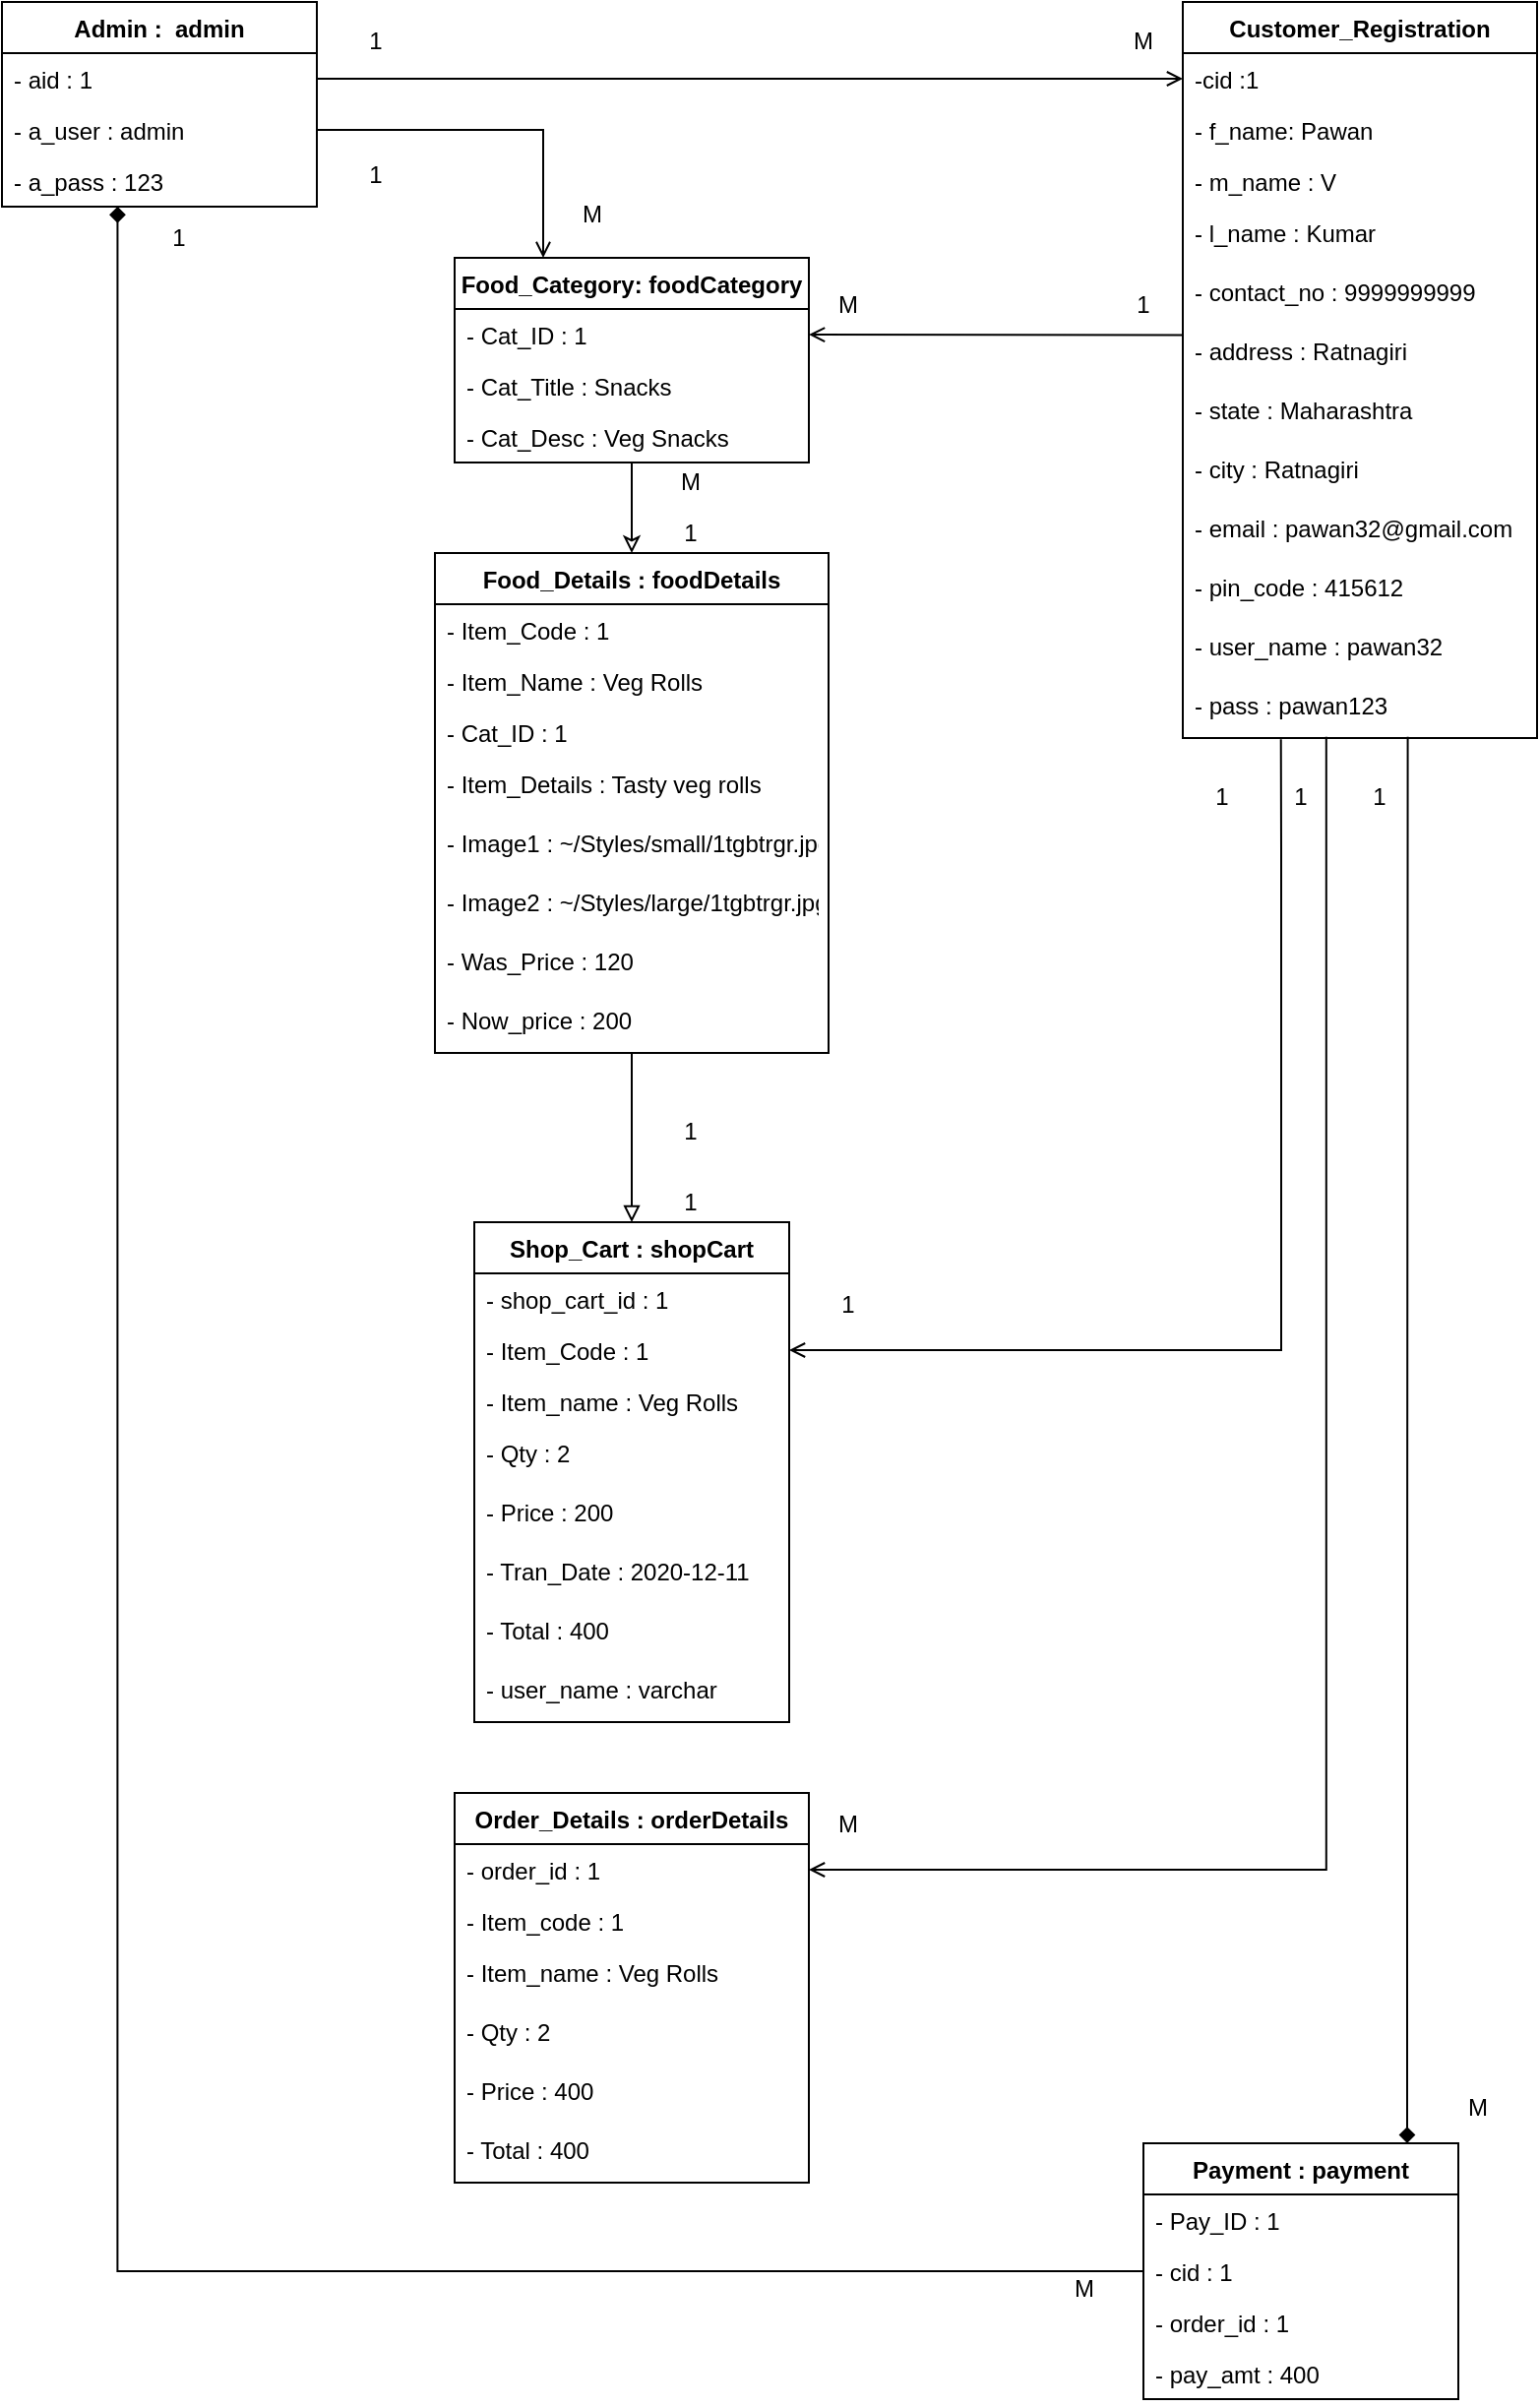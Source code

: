 <mxfile version="13.9.9" type="device"><diagram id="UOR638l0rVVc3-r_EW12" name="Page-1"><mxGraphModel dx="1346" dy="645" grid="1" gridSize="10" guides="1" tooltips="1" connect="1" arrows="1" fold="1" page="1" pageScale="1" pageWidth="850" pageHeight="1100" math="0" shadow="0"><root><mxCell id="0"/><mxCell id="1" parent="0"/><mxCell id="Dtp8LpT9kwjMPePY26gc-1" value="Admin :  admin" style="swimlane;fontStyle=1;align=center;verticalAlign=top;childLayout=stackLayout;horizontal=1;startSize=26;horizontalStack=0;resizeParent=1;resizeParentMax=0;resizeLast=0;collapsible=1;marginBottom=0;" parent="1" vertex="1"><mxGeometry x="50" y="60" width="160" height="104" as="geometry"/></mxCell><mxCell id="Dtp8LpT9kwjMPePY26gc-2" value="- aid : 1" style="text;strokeColor=none;fillColor=none;align=left;verticalAlign=top;spacingLeft=4;spacingRight=4;overflow=hidden;rotatable=0;points=[[0,0.5],[1,0.5]];portConstraint=eastwest;" parent="Dtp8LpT9kwjMPePY26gc-1" vertex="1"><mxGeometry y="26" width="160" height="26" as="geometry"/></mxCell><mxCell id="Dtp8LpT9kwjMPePY26gc-3" value="- a_user : admin" style="text;strokeColor=none;fillColor=none;align=left;verticalAlign=top;spacingLeft=4;spacingRight=4;overflow=hidden;rotatable=0;points=[[0,0.5],[1,0.5]];portConstraint=eastwest;" parent="Dtp8LpT9kwjMPePY26gc-1" vertex="1"><mxGeometry y="52" width="160" height="26" as="geometry"/></mxCell><mxCell id="Dtp8LpT9kwjMPePY26gc-4" value="- a_pass : 123" style="text;strokeColor=none;fillColor=none;align=left;verticalAlign=top;spacingLeft=4;spacingRight=4;overflow=hidden;rotatable=0;points=[[0,0.5],[1,0.5]];portConstraint=eastwest;" parent="Dtp8LpT9kwjMPePY26gc-1" vertex="1"><mxGeometry y="78" width="160" height="26" as="geometry"/></mxCell><mxCell id="Dtp8LpT9kwjMPePY26gc-9" value="Customer_Registration" style="swimlane;fontStyle=1;align=center;verticalAlign=top;childLayout=stackLayout;horizontal=1;startSize=26;horizontalStack=0;resizeParent=1;resizeParentMax=0;resizeLast=0;collapsible=1;marginBottom=0;" parent="1" vertex="1"><mxGeometry x="650" y="60" width="180" height="374" as="geometry"/></mxCell><mxCell id="Dtp8LpT9kwjMPePY26gc-10" value="-cid :1" style="text;strokeColor=none;fillColor=none;align=left;verticalAlign=top;spacingLeft=4;spacingRight=4;overflow=hidden;rotatable=0;points=[[0,0.5],[1,0.5]];portConstraint=eastwest;" parent="Dtp8LpT9kwjMPePY26gc-9" vertex="1"><mxGeometry y="26" width="180" height="26" as="geometry"/></mxCell><mxCell id="Dtp8LpT9kwjMPePY26gc-11" value="- f_name: Pawan" style="text;strokeColor=none;fillColor=none;align=left;verticalAlign=top;spacingLeft=4;spacingRight=4;overflow=hidden;rotatable=0;points=[[0,0.5],[1,0.5]];portConstraint=eastwest;" parent="Dtp8LpT9kwjMPePY26gc-9" vertex="1"><mxGeometry y="52" width="180" height="26" as="geometry"/></mxCell><mxCell id="Dtp8LpT9kwjMPePY26gc-12" value="- m_name : V" style="text;strokeColor=none;fillColor=none;align=left;verticalAlign=top;spacingLeft=4;spacingRight=4;overflow=hidden;rotatable=0;points=[[0,0.5],[1,0.5]];portConstraint=eastwest;" parent="Dtp8LpT9kwjMPePY26gc-9" vertex="1"><mxGeometry y="78" width="180" height="26" as="geometry"/></mxCell><mxCell id="Dtp8LpT9kwjMPePY26gc-13" value="- l_name : Kumar" style="text;strokeColor=none;fillColor=none;spacingLeft=4;spacingRight=4;overflow=hidden;rotatable=0;points=[[0,0.5],[1,0.5]];portConstraint=eastwest;fontSize=12;" parent="Dtp8LpT9kwjMPePY26gc-9" vertex="1"><mxGeometry y="104" width="180" height="30" as="geometry"/></mxCell><mxCell id="Dtp8LpT9kwjMPePY26gc-14" value="- contact_no : 9999999999" style="text;strokeColor=none;fillColor=none;spacingLeft=4;spacingRight=4;overflow=hidden;rotatable=0;points=[[0,0.5],[1,0.5]];portConstraint=eastwest;fontSize=12;" parent="Dtp8LpT9kwjMPePY26gc-9" vertex="1"><mxGeometry y="134" width="180" height="30" as="geometry"/></mxCell><mxCell id="Dtp8LpT9kwjMPePY26gc-15" value="- address : Ratnagiri" style="text;strokeColor=none;fillColor=none;spacingLeft=4;spacingRight=4;overflow=hidden;rotatable=0;points=[[0,0.5],[1,0.5]];portConstraint=eastwest;fontSize=12;" parent="Dtp8LpT9kwjMPePY26gc-9" vertex="1"><mxGeometry y="164" width="180" height="30" as="geometry"/></mxCell><mxCell id="Dtp8LpT9kwjMPePY26gc-16" value="- state : Maharashtra" style="text;strokeColor=none;fillColor=none;spacingLeft=4;spacingRight=4;overflow=hidden;rotatable=0;points=[[0,0.5],[1,0.5]];portConstraint=eastwest;fontSize=12;" parent="Dtp8LpT9kwjMPePY26gc-9" vertex="1"><mxGeometry y="194" width="180" height="30" as="geometry"/></mxCell><mxCell id="Dtp8LpT9kwjMPePY26gc-17" value="- city : Ratnagiri" style="text;strokeColor=none;fillColor=none;spacingLeft=4;spacingRight=4;overflow=hidden;rotatable=0;points=[[0,0.5],[1,0.5]];portConstraint=eastwest;fontSize=12;" parent="Dtp8LpT9kwjMPePY26gc-9" vertex="1"><mxGeometry y="224" width="180" height="30" as="geometry"/></mxCell><mxCell id="Dtp8LpT9kwjMPePY26gc-18" value="- email : pawan32@gmail.com" style="text;strokeColor=none;fillColor=none;spacingLeft=4;spacingRight=4;overflow=hidden;rotatable=0;points=[[0,0.5],[1,0.5]];portConstraint=eastwest;fontSize=12;" parent="Dtp8LpT9kwjMPePY26gc-9" vertex="1"><mxGeometry y="254" width="180" height="30" as="geometry"/></mxCell><mxCell id="Dtp8LpT9kwjMPePY26gc-19" value="- pin_code : 415612" style="text;strokeColor=none;fillColor=none;spacingLeft=4;spacingRight=4;overflow=hidden;rotatable=0;points=[[0,0.5],[1,0.5]];portConstraint=eastwest;fontSize=12;" parent="Dtp8LpT9kwjMPePY26gc-9" vertex="1"><mxGeometry y="284" width="180" height="30" as="geometry"/></mxCell><mxCell id="Dtp8LpT9kwjMPePY26gc-20" value="- user_name : pawan32" style="text;strokeColor=none;fillColor=none;spacingLeft=4;spacingRight=4;overflow=hidden;rotatable=0;points=[[0,0.5],[1,0.5]];portConstraint=eastwest;fontSize=12;" parent="Dtp8LpT9kwjMPePY26gc-9" vertex="1"><mxGeometry y="314" width="180" height="30" as="geometry"/></mxCell><mxCell id="Dtp8LpT9kwjMPePY26gc-21" value="- pass : pawan123" style="text;strokeColor=none;fillColor=none;spacingLeft=4;spacingRight=4;overflow=hidden;rotatable=0;points=[[0,0.5],[1,0.5]];portConstraint=eastwest;fontSize=12;" parent="Dtp8LpT9kwjMPePY26gc-9" vertex="1"><mxGeometry y="344" width="180" height="30" as="geometry"/></mxCell><mxCell id="Dtp8LpT9kwjMPePY26gc-24" style="edgeStyle=none;rounded=0;orthogonalLoop=1;jettySize=auto;html=1;exitX=0.5;exitY=1;exitDx=0;exitDy=0;entryX=0.5;entryY=0;entryDx=0;entryDy=0;startArrow=none;startFill=0;endArrow=classic;endFill=0;" parent="1" source="Dtp8LpT9kwjMPePY26gc-25" target="Dtp8LpT9kwjMPePY26gc-30" edge="1"><mxGeometry relative="1" as="geometry"/></mxCell><mxCell id="Dtp8LpT9kwjMPePY26gc-25" value="Food_Category: foodCategory" style="swimlane;fontStyle=1;align=center;verticalAlign=top;childLayout=stackLayout;horizontal=1;startSize=26;horizontalStack=0;resizeParent=1;resizeParentMax=0;resizeLast=0;collapsible=1;marginBottom=0;" parent="1" vertex="1"><mxGeometry x="280" y="190" width="180" height="104" as="geometry"/></mxCell><mxCell id="Dtp8LpT9kwjMPePY26gc-26" value="- Cat_ID : 1" style="text;strokeColor=none;fillColor=none;align=left;verticalAlign=top;spacingLeft=4;spacingRight=4;overflow=hidden;rotatable=0;points=[[0,0.5],[1,0.5]];portConstraint=eastwest;" parent="Dtp8LpT9kwjMPePY26gc-25" vertex="1"><mxGeometry y="26" width="180" height="26" as="geometry"/></mxCell><mxCell id="Dtp8LpT9kwjMPePY26gc-27" value="- Cat_Title : Snacks" style="text;strokeColor=none;fillColor=none;align=left;verticalAlign=top;spacingLeft=4;spacingRight=4;overflow=hidden;rotatable=0;points=[[0,0.5],[1,0.5]];portConstraint=eastwest;" parent="Dtp8LpT9kwjMPePY26gc-25" vertex="1"><mxGeometry y="52" width="180" height="26" as="geometry"/></mxCell><mxCell id="Dtp8LpT9kwjMPePY26gc-28" value="- Cat_Desc : Veg Snacks" style="text;strokeColor=none;fillColor=none;align=left;verticalAlign=top;spacingLeft=4;spacingRight=4;overflow=hidden;rotatable=0;points=[[0,0.5],[1,0.5]];portConstraint=eastwest;" parent="Dtp8LpT9kwjMPePY26gc-25" vertex="1"><mxGeometry y="78" width="180" height="26" as="geometry"/></mxCell><mxCell id="Dtp8LpT9kwjMPePY26gc-29" style="edgeStyle=none;rounded=0;orthogonalLoop=1;jettySize=auto;html=1;exitX=0.5;exitY=1;exitDx=0;exitDy=0;entryX=0.5;entryY=0;entryDx=0;entryDy=0;startArrow=none;startFill=0;endArrow=block;endFill=0;" parent="1" source="Dtp8LpT9kwjMPePY26gc-30" target="Dtp8LpT9kwjMPePY26gc-40" edge="1"><mxGeometry relative="1" as="geometry"/></mxCell><mxCell id="Dtp8LpT9kwjMPePY26gc-30" value="Food_Details : foodDetails" style="swimlane;fontStyle=1;align=center;verticalAlign=top;childLayout=stackLayout;horizontal=1;startSize=26;horizontalStack=0;resizeParent=1;resizeParentMax=0;resizeLast=0;collapsible=1;marginBottom=0;" parent="1" vertex="1"><mxGeometry x="270" y="340" width="200" height="254" as="geometry"/></mxCell><mxCell id="Dtp8LpT9kwjMPePY26gc-31" value="- Item_Code : 1" style="text;strokeColor=none;fillColor=none;align=left;verticalAlign=top;spacingLeft=4;spacingRight=4;overflow=hidden;rotatable=0;points=[[0,0.5],[1,0.5]];portConstraint=eastwest;" parent="Dtp8LpT9kwjMPePY26gc-30" vertex="1"><mxGeometry y="26" width="200" height="26" as="geometry"/></mxCell><mxCell id="Dtp8LpT9kwjMPePY26gc-32" value="- Item_Name : Veg Rolls" style="text;strokeColor=none;fillColor=none;align=left;verticalAlign=top;spacingLeft=4;spacingRight=4;overflow=hidden;rotatable=0;points=[[0,0.5],[1,0.5]];portConstraint=eastwest;" parent="Dtp8LpT9kwjMPePY26gc-30" vertex="1"><mxGeometry y="52" width="200" height="26" as="geometry"/></mxCell><mxCell id="Dtp8LpT9kwjMPePY26gc-33" value="- Cat_ID : 1" style="text;strokeColor=none;fillColor=none;align=left;verticalAlign=top;spacingLeft=4;spacingRight=4;overflow=hidden;rotatable=0;points=[[0,0.5],[1,0.5]];portConstraint=eastwest;" parent="Dtp8LpT9kwjMPePY26gc-30" vertex="1"><mxGeometry y="78" width="200" height="26" as="geometry"/></mxCell><mxCell id="Dtp8LpT9kwjMPePY26gc-34" value="- Item_Details : Tasty veg rolls" style="text;strokeColor=none;fillColor=none;spacingLeft=4;spacingRight=4;overflow=hidden;rotatable=0;points=[[0,0.5],[1,0.5]];portConstraint=eastwest;fontSize=12;" parent="Dtp8LpT9kwjMPePY26gc-30" vertex="1"><mxGeometry y="104" width="200" height="30" as="geometry"/></mxCell><mxCell id="Dtp8LpT9kwjMPePY26gc-35" value="- Image1 : ~/Styles/small/1tgbtrgr.jpg" style="text;strokeColor=none;fillColor=none;spacingLeft=4;spacingRight=4;overflow=hidden;rotatable=0;points=[[0,0.5],[1,0.5]];portConstraint=eastwest;fontSize=12;" parent="Dtp8LpT9kwjMPePY26gc-30" vertex="1"><mxGeometry y="134" width="200" height="30" as="geometry"/></mxCell><mxCell id="Dtp8LpT9kwjMPePY26gc-36" value="- Image2 : ~/Styles/large/1tgbtrgr.jpg" style="text;strokeColor=none;fillColor=none;spacingLeft=4;spacingRight=4;overflow=hidden;rotatable=0;points=[[0,0.5],[1,0.5]];portConstraint=eastwest;fontSize=12;" parent="Dtp8LpT9kwjMPePY26gc-30" vertex="1"><mxGeometry y="164" width="200" height="30" as="geometry"/></mxCell><mxCell id="Dtp8LpT9kwjMPePY26gc-37" value="- Was_Price : 120" style="text;strokeColor=none;fillColor=none;spacingLeft=4;spacingRight=4;overflow=hidden;rotatable=0;points=[[0,0.5],[1,0.5]];portConstraint=eastwest;fontSize=12;" parent="Dtp8LpT9kwjMPePY26gc-30" vertex="1"><mxGeometry y="194" width="200" height="30" as="geometry"/></mxCell><mxCell id="Dtp8LpT9kwjMPePY26gc-38" value="- Now_price : 200" style="text;strokeColor=none;fillColor=none;spacingLeft=4;spacingRight=4;overflow=hidden;rotatable=0;points=[[0,0.5],[1,0.5]];portConstraint=eastwest;fontSize=12;" parent="Dtp8LpT9kwjMPePY26gc-30" vertex="1"><mxGeometry y="224" width="200" height="30" as="geometry"/></mxCell><mxCell id="Dtp8LpT9kwjMPePY26gc-40" value="Shop_Cart : shopCart" style="swimlane;fontStyle=1;align=center;verticalAlign=top;childLayout=stackLayout;horizontal=1;startSize=26;horizontalStack=0;resizeParent=1;resizeParentMax=0;resizeLast=0;collapsible=1;marginBottom=0;" parent="1" vertex="1"><mxGeometry x="290" y="680" width="160" height="254" as="geometry"/></mxCell><mxCell id="Dtp8LpT9kwjMPePY26gc-41" value="- shop_cart_id : 1" style="text;strokeColor=none;fillColor=none;align=left;verticalAlign=top;spacingLeft=4;spacingRight=4;overflow=hidden;rotatable=0;points=[[0,0.5],[1,0.5]];portConstraint=eastwest;" parent="Dtp8LpT9kwjMPePY26gc-40" vertex="1"><mxGeometry y="26" width="160" height="26" as="geometry"/></mxCell><mxCell id="Dtp8LpT9kwjMPePY26gc-42" value="- Item_Code : 1" style="text;strokeColor=none;fillColor=none;align=left;verticalAlign=top;spacingLeft=4;spacingRight=4;overflow=hidden;rotatable=0;points=[[0,0.5],[1,0.5]];portConstraint=eastwest;" parent="Dtp8LpT9kwjMPePY26gc-40" vertex="1"><mxGeometry y="52" width="160" height="26" as="geometry"/></mxCell><mxCell id="Dtp8LpT9kwjMPePY26gc-43" value="- Item_name : Veg Rolls" style="text;strokeColor=none;fillColor=none;align=left;verticalAlign=top;spacingLeft=4;spacingRight=4;overflow=hidden;rotatable=0;points=[[0,0.5],[1,0.5]];portConstraint=eastwest;" parent="Dtp8LpT9kwjMPePY26gc-40" vertex="1"><mxGeometry y="78" width="160" height="26" as="geometry"/></mxCell><mxCell id="Dtp8LpT9kwjMPePY26gc-44" value="- Qty : 2" style="text;strokeColor=none;fillColor=none;spacingLeft=4;spacingRight=4;overflow=hidden;rotatable=0;points=[[0,0.5],[1,0.5]];portConstraint=eastwest;fontSize=12;" parent="Dtp8LpT9kwjMPePY26gc-40" vertex="1"><mxGeometry y="104" width="160" height="30" as="geometry"/></mxCell><mxCell id="Dtp8LpT9kwjMPePY26gc-45" value="- Price : 200" style="text;strokeColor=none;fillColor=none;spacingLeft=4;spacingRight=4;overflow=hidden;rotatable=0;points=[[0,0.5],[1,0.5]];portConstraint=eastwest;fontSize=12;" parent="Dtp8LpT9kwjMPePY26gc-40" vertex="1"><mxGeometry y="134" width="160" height="30" as="geometry"/></mxCell><mxCell id="Dtp8LpT9kwjMPePY26gc-46" value="- Tran_Date : 2020-12-11" style="text;strokeColor=none;fillColor=none;spacingLeft=4;spacingRight=4;overflow=hidden;rotatable=0;points=[[0,0.5],[1,0.5]];portConstraint=eastwest;fontSize=12;" parent="Dtp8LpT9kwjMPePY26gc-40" vertex="1"><mxGeometry y="164" width="160" height="30" as="geometry"/></mxCell><mxCell id="Dtp8LpT9kwjMPePY26gc-47" value="- Total : 400" style="text;strokeColor=none;fillColor=none;spacingLeft=4;spacingRight=4;overflow=hidden;rotatable=0;points=[[0,0.5],[1,0.5]];portConstraint=eastwest;fontSize=12;" parent="Dtp8LpT9kwjMPePY26gc-40" vertex="1"><mxGeometry y="194" width="160" height="30" as="geometry"/></mxCell><mxCell id="Dtp8LpT9kwjMPePY26gc-48" value="- user_name : varchar" style="text;strokeColor=none;fillColor=none;spacingLeft=4;spacingRight=4;overflow=hidden;rotatable=0;points=[[0,0.5],[1,0.5]];portConstraint=eastwest;fontSize=12;" parent="Dtp8LpT9kwjMPePY26gc-40" vertex="1"><mxGeometry y="224" width="160" height="30" as="geometry"/></mxCell><mxCell id="Dtp8LpT9kwjMPePY26gc-49" value="Order_Details : orderDetails" style="swimlane;fontStyle=1;align=center;verticalAlign=top;childLayout=stackLayout;horizontal=1;startSize=26;horizontalStack=0;resizeParent=1;resizeParentMax=0;resizeLast=0;collapsible=1;marginBottom=0;" parent="1" vertex="1"><mxGeometry x="280" y="970" width="180" height="198" as="geometry"/></mxCell><mxCell id="Dtp8LpT9kwjMPePY26gc-50" value="- order_id : 1" style="text;strokeColor=none;fillColor=none;align=left;verticalAlign=top;spacingLeft=4;spacingRight=4;overflow=hidden;rotatable=0;points=[[0,0.5],[1,0.5]];portConstraint=eastwest;" parent="Dtp8LpT9kwjMPePY26gc-49" vertex="1"><mxGeometry y="26" width="180" height="26" as="geometry"/></mxCell><mxCell id="Dtp8LpT9kwjMPePY26gc-51" value="- Item_code : 1" style="text;strokeColor=none;fillColor=none;align=left;verticalAlign=top;spacingLeft=4;spacingRight=4;overflow=hidden;rotatable=0;points=[[0,0.5],[1,0.5]];portConstraint=eastwest;" parent="Dtp8LpT9kwjMPePY26gc-49" vertex="1"><mxGeometry y="52" width="180" height="26" as="geometry"/></mxCell><mxCell id="Dtp8LpT9kwjMPePY26gc-52" value="- Item_name : Veg Rolls" style="text;strokeColor=none;fillColor=none;spacingLeft=4;spacingRight=4;overflow=hidden;rotatable=0;points=[[0,0.5],[1,0.5]];portConstraint=eastwest;fontSize=12;" parent="Dtp8LpT9kwjMPePY26gc-49" vertex="1"><mxGeometry y="78" width="180" height="30" as="geometry"/></mxCell><mxCell id="Dtp8LpT9kwjMPePY26gc-53" value="- Qty : 2" style="text;strokeColor=none;fillColor=none;spacingLeft=4;spacingRight=4;overflow=hidden;rotatable=0;points=[[0,0.5],[1,0.5]];portConstraint=eastwest;fontSize=12;" parent="Dtp8LpT9kwjMPePY26gc-49" vertex="1"><mxGeometry y="108" width="180" height="30" as="geometry"/></mxCell><mxCell id="Dtp8LpT9kwjMPePY26gc-54" value="- Price : 400" style="text;strokeColor=none;fillColor=none;spacingLeft=4;spacingRight=4;overflow=hidden;rotatable=0;points=[[0,0.5],[1,0.5]];portConstraint=eastwest;fontSize=12;" parent="Dtp8LpT9kwjMPePY26gc-49" vertex="1"><mxGeometry y="138" width="180" height="30" as="geometry"/></mxCell><mxCell id="Dtp8LpT9kwjMPePY26gc-55" value="- Total : 400" style="text;strokeColor=none;fillColor=none;spacingLeft=4;spacingRight=4;overflow=hidden;rotatable=0;points=[[0,0.5],[1,0.5]];portConstraint=eastwest;fontSize=12;" parent="Dtp8LpT9kwjMPePY26gc-49" vertex="1"><mxGeometry y="168" width="180" height="30" as="geometry"/></mxCell><mxCell id="Dtp8LpT9kwjMPePY26gc-56" style="edgeStyle=orthogonalEdgeStyle;rounded=0;orthogonalLoop=1;jettySize=auto;html=1;exitX=1;exitY=0.5;exitDx=0;exitDy=0;entryX=0;entryY=0.5;entryDx=0;entryDy=0;endArrow=open;endFill=0;" parent="1" source="Dtp8LpT9kwjMPePY26gc-2" target="Dtp8LpT9kwjMPePY26gc-10" edge="1"><mxGeometry relative="1" as="geometry"/></mxCell><mxCell id="Dtp8LpT9kwjMPePY26gc-57" value="M" style="text;html=1;strokeColor=none;fillColor=none;align=center;verticalAlign=middle;whiteSpace=wrap;rounded=0;" parent="1" vertex="1"><mxGeometry x="610" y="70" width="40" height="20" as="geometry"/></mxCell><mxCell id="Dtp8LpT9kwjMPePY26gc-58" value="1" style="text;html=1;strokeColor=none;fillColor=none;align=center;verticalAlign=middle;whiteSpace=wrap;rounded=0;" parent="1" vertex="1"><mxGeometry x="220" y="70" width="40" height="20" as="geometry"/></mxCell><mxCell id="Dtp8LpT9kwjMPePY26gc-59" style="rounded=0;orthogonalLoop=1;jettySize=auto;html=1;exitX=1;exitY=0.5;exitDx=0;exitDy=0;entryX=0;entryY=0.173;entryDx=0;entryDy=0;entryPerimeter=0;endArrow=none;endFill=0;startArrow=open;startFill=0;" parent="1" source="Dtp8LpT9kwjMPePY26gc-26" target="Dtp8LpT9kwjMPePY26gc-15" edge="1"><mxGeometry relative="1" as="geometry"/></mxCell><mxCell id="Dtp8LpT9kwjMPePY26gc-60" value="M" style="text;html=1;strokeColor=none;fillColor=none;align=center;verticalAlign=middle;whiteSpace=wrap;rounded=0;" parent="1" vertex="1"><mxGeometry x="460" y="204" width="40" height="20" as="geometry"/></mxCell><mxCell id="Dtp8LpT9kwjMPePY26gc-61" value="1" style="text;html=1;strokeColor=none;fillColor=none;align=center;verticalAlign=middle;whiteSpace=wrap;rounded=0;" parent="1" vertex="1"><mxGeometry x="610" y="204" width="40" height="20" as="geometry"/></mxCell><mxCell id="Dtp8LpT9kwjMPePY26gc-62" value="M" style="text;html=1;strokeColor=none;fillColor=none;align=center;verticalAlign=middle;whiteSpace=wrap;rounded=0;" parent="1" vertex="1"><mxGeometry x="380" y="294" width="40" height="20" as="geometry"/></mxCell><mxCell id="Dtp8LpT9kwjMPePY26gc-63" value="1" style="text;html=1;strokeColor=none;fillColor=none;align=center;verticalAlign=middle;whiteSpace=wrap;rounded=0;" parent="1" vertex="1"><mxGeometry x="380" y="320" width="40" height="20" as="geometry"/></mxCell><mxCell id="Dtp8LpT9kwjMPePY26gc-64" value="1" style="text;html=1;strokeColor=none;fillColor=none;align=center;verticalAlign=middle;whiteSpace=wrap;rounded=0;" parent="1" vertex="1"><mxGeometry x="380" y="624" width="40" height="20" as="geometry"/></mxCell><mxCell id="Dtp8LpT9kwjMPePY26gc-65" value="1" style="text;html=1;strokeColor=none;fillColor=none;align=center;verticalAlign=middle;whiteSpace=wrap;rounded=0;" parent="1" vertex="1"><mxGeometry x="380" y="660" width="40" height="20" as="geometry"/></mxCell><mxCell id="Dtp8LpT9kwjMPePY26gc-66" style="edgeStyle=orthogonalEdgeStyle;rounded=0;orthogonalLoop=1;jettySize=auto;html=1;exitX=1;exitY=0.5;exitDx=0;exitDy=0;startArrow=open;startFill=0;endArrow=none;endFill=0;entryX=0.277;entryY=1.019;entryDx=0;entryDy=0;entryPerimeter=0;" parent="1" source="Dtp8LpT9kwjMPePY26gc-42" target="Dtp8LpT9kwjMPePY26gc-21" edge="1"><mxGeometry relative="1" as="geometry"><mxPoint x="700" y="470" as="targetPoint"/><Array as="points"><mxPoint x="700" y="745"/><mxPoint x="700" y="490"/></Array></mxGeometry></mxCell><mxCell id="Dtp8LpT9kwjMPePY26gc-67" value="1" style="text;html=1;strokeColor=none;fillColor=none;align=center;verticalAlign=middle;whiteSpace=wrap;rounded=0;" parent="1" vertex="1"><mxGeometry x="650" y="454" width="40" height="20" as="geometry"/></mxCell><mxCell id="Dtp8LpT9kwjMPePY26gc-68" value="1" style="text;html=1;strokeColor=none;fillColor=none;align=center;verticalAlign=middle;whiteSpace=wrap;rounded=0;" parent="1" vertex="1"><mxGeometry x="460" y="712" width="40" height="20" as="geometry"/></mxCell><mxCell id="Dtp8LpT9kwjMPePY26gc-69" style="edgeStyle=orthogonalEdgeStyle;rounded=0;orthogonalLoop=1;jettySize=auto;html=1;exitX=1;exitY=0.5;exitDx=0;exitDy=0;entryX=0.405;entryY=0.98;entryDx=0;entryDy=0;entryPerimeter=0;startArrow=open;startFill=0;endArrow=none;endFill=0;" parent="1" source="Dtp8LpT9kwjMPePY26gc-50" target="Dtp8LpT9kwjMPePY26gc-21" edge="1"><mxGeometry relative="1" as="geometry"><mxPoint x="723.04" y="467.688" as="targetPoint"/></mxGeometry></mxCell><mxCell id="Dtp8LpT9kwjMPePY26gc-70" value="1" style="text;html=1;strokeColor=none;fillColor=none;align=center;verticalAlign=middle;whiteSpace=wrap;rounded=0;" parent="1" vertex="1"><mxGeometry x="690" y="454" width="40" height="20" as="geometry"/></mxCell><mxCell id="Dtp8LpT9kwjMPePY26gc-71" value="M" style="text;html=1;strokeColor=none;fillColor=none;align=center;verticalAlign=middle;whiteSpace=wrap;rounded=0;" parent="1" vertex="1"><mxGeometry x="460" y="976" width="40" height="20" as="geometry"/></mxCell><mxCell id="Dtp8LpT9kwjMPePY26gc-72" style="edgeStyle=orthogonalEdgeStyle;rounded=0;orthogonalLoop=1;jettySize=auto;html=1;exitX=1;exitY=0.5;exitDx=0;exitDy=0;entryX=0.25;entryY=0;entryDx=0;entryDy=0;startArrow=none;startFill=0;endArrow=open;endFill=0;" parent="1" source="Dtp8LpT9kwjMPePY26gc-3" target="Dtp8LpT9kwjMPePY26gc-25" edge="1"><mxGeometry relative="1" as="geometry"/></mxCell><mxCell id="Dtp8LpT9kwjMPePY26gc-73" value="1" style="text;html=1;strokeColor=none;fillColor=none;align=center;verticalAlign=middle;whiteSpace=wrap;rounded=0;" parent="1" vertex="1"><mxGeometry x="220" y="138" width="40" height="20" as="geometry"/></mxCell><mxCell id="Dtp8LpT9kwjMPePY26gc-74" value="M" style="text;html=1;strokeColor=none;fillColor=none;align=center;verticalAlign=middle;whiteSpace=wrap;rounded=0;" parent="1" vertex="1"><mxGeometry x="330" y="158" width="40" height="20" as="geometry"/></mxCell><mxCell id="Dtp8LpT9kwjMPePY26gc-75" style="edgeStyle=orthogonalEdgeStyle;rounded=0;orthogonalLoop=1;jettySize=auto;html=1;entryX=0.635;entryY=0.98;entryDx=0;entryDy=0;entryPerimeter=0;startArrow=diamond;startFill=1;endArrow=none;endFill=0;" parent="1" source="Dtp8LpT9kwjMPePY26gc-76" target="Dtp8LpT9kwjMPePY26gc-21" edge="1"><mxGeometry relative="1" as="geometry"><mxPoint x="765" y="1140" as="sourcePoint"/><Array as="points"><mxPoint x="764" y="940"/><mxPoint x="764" y="940"/></Array><mxPoint x="764.8" y="468.364" as="targetPoint"/></mxGeometry></mxCell><mxCell id="Dtp8LpT9kwjMPePY26gc-76" value="Payment : payment" style="swimlane;fontStyle=1;align=center;verticalAlign=top;childLayout=stackLayout;horizontal=1;startSize=26;horizontalStack=0;resizeParent=1;resizeParentMax=0;resizeLast=0;collapsible=1;marginBottom=0;" parent="1" vertex="1"><mxGeometry x="630" y="1148" width="160" height="130" as="geometry"/></mxCell><mxCell id="Dtp8LpT9kwjMPePY26gc-77" value="- Pay_ID : 1" style="text;strokeColor=none;fillColor=none;align=left;verticalAlign=top;spacingLeft=4;spacingRight=4;overflow=hidden;rotatable=0;points=[[0,0.5],[1,0.5]];portConstraint=eastwest;" parent="Dtp8LpT9kwjMPePY26gc-76" vertex="1"><mxGeometry y="26" width="160" height="26" as="geometry"/></mxCell><mxCell id="Dtp8LpT9kwjMPePY26gc-78" value="- cid : 1" style="text;strokeColor=none;fillColor=none;align=left;verticalAlign=top;spacingLeft=4;spacingRight=4;overflow=hidden;rotatable=0;points=[[0,0.5],[1,0.5]];portConstraint=eastwest;" parent="Dtp8LpT9kwjMPePY26gc-76" vertex="1"><mxGeometry y="52" width="160" height="26" as="geometry"/></mxCell><mxCell id="Dtp8LpT9kwjMPePY26gc-79" value="- order_id : 1" style="text;strokeColor=none;fillColor=none;align=left;verticalAlign=top;spacingLeft=4;spacingRight=4;overflow=hidden;rotatable=0;points=[[0,0.5],[1,0.5]];portConstraint=eastwest;" parent="Dtp8LpT9kwjMPePY26gc-76" vertex="1"><mxGeometry y="78" width="160" height="26" as="geometry"/></mxCell><mxCell id="Dtp8LpT9kwjMPePY26gc-80" value="- pay_amt : 400" style="text;strokeColor=none;fillColor=none;align=left;verticalAlign=top;spacingLeft=4;spacingRight=4;overflow=hidden;rotatable=0;points=[[0,0.5],[1,0.5]];portConstraint=eastwest;" parent="Dtp8LpT9kwjMPePY26gc-76" vertex="1"><mxGeometry y="104" width="160" height="26" as="geometry"/></mxCell><mxCell id="Dtp8LpT9kwjMPePY26gc-81" value="1" style="text;html=1;strokeColor=none;fillColor=none;align=center;verticalAlign=middle;whiteSpace=wrap;rounded=0;" parent="1" vertex="1"><mxGeometry x="730" y="454" width="40" height="20" as="geometry"/></mxCell><mxCell id="Dtp8LpT9kwjMPePY26gc-82" value="M" style="text;html=1;strokeColor=none;fillColor=none;align=center;verticalAlign=middle;whiteSpace=wrap;rounded=0;" parent="1" vertex="1"><mxGeometry x="780" y="1120" width="40" height="20" as="geometry"/></mxCell><mxCell id="Dtp8LpT9kwjMPePY26gc-83" style="edgeStyle=orthogonalEdgeStyle;rounded=0;orthogonalLoop=1;jettySize=auto;html=1;exitX=0;exitY=0.5;exitDx=0;exitDy=0;startArrow=none;startFill=0;endArrow=diamond;endFill=1;entryX=0.367;entryY=0.998;entryDx=0;entryDy=0;entryPerimeter=0;" parent="1" source="Dtp8LpT9kwjMPePY26gc-78" target="Dtp8LpT9kwjMPePY26gc-4" edge="1"><mxGeometry relative="1" as="geometry"><mxPoint x="108" y="200" as="targetPoint"/></mxGeometry></mxCell><mxCell id="Dtp8LpT9kwjMPePY26gc-84" value="M" style="text;html=1;strokeColor=none;fillColor=none;align=center;verticalAlign=middle;whiteSpace=wrap;rounded=0;" parent="1" vertex="1"><mxGeometry x="580" y="1212" width="40" height="20" as="geometry"/></mxCell><mxCell id="Dtp8LpT9kwjMPePY26gc-85" value="1" style="text;html=1;strokeColor=none;fillColor=none;align=center;verticalAlign=middle;whiteSpace=wrap;rounded=0;" parent="1" vertex="1"><mxGeometry x="120" y="170" width="40" height="20" as="geometry"/></mxCell></root></mxGraphModel></diagram></mxfile>